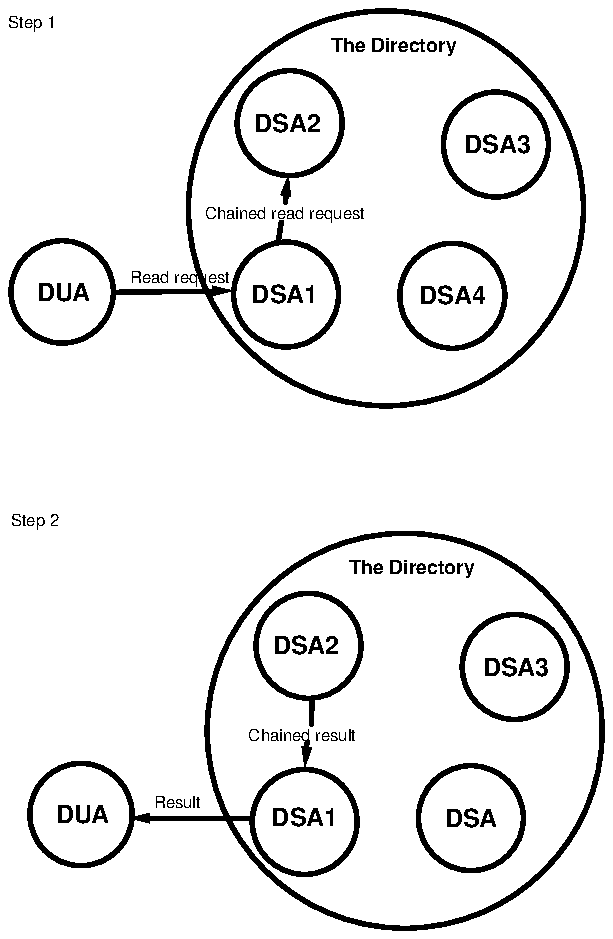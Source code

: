...\" @OSF_COPYRIGHT@
...\" COPYRIGHT NOTICE
...\" Copyright (c) 1990, 1991, 1992, 1993 Open Software Foundation, Inc.
...\" ALL RIGHTS RESERVED (DCE).  See the file named COPYRIGHT.DCE in the
...\" src directory for the full copyright text.
...\" 
...\" HISTORY
...\" $Log: fig1.17.pic,v $
...\" Revision 1.1.2.1  1994/08/04  21:01:39  hal
...\" 	Create DCE GDS Admin Gd & Ref from GDS parts of Adm Gd & Cmd Ref; fix log
...\" 	[1994/08/04  20:36:44  hal]
...\"
...\" Revision 1.1.2.5  1993/01/28  19:08:18  dbelch
...\" 	Embedding copyright notice
...\" 	[1993/01/28  18:35:23  dbelch]
...\" 
...\" Revision 1.1.2.4  1993/01/10  21:39:10  rnollman
...\" 	fixes after Dublin edit
...\" 	[1993/01/10  21:38:53  rnollman]
...\" 
...\" Revision 1.1.2.3  1992/11/19  21:52:55  rnollman
...\" 	update illustration
...\" 	[1992/11/19  21:52:20  rnollman]
...\" 
...\" Revision 1.1.2.2  1992/10/27  18:41:22  rnollman
...\" 	work in progress
...\" 	[1992/10/27  18:40:48  rnollman]
...\" 
...\" $EndLog$
.PS
scale = 160
"\fH\s6Step 2\s0\fP"  at 22, 327
"\fH\s6Step 1\s0\fP"  at 20, 725
.ps 40
circle radius 42 at 238, 85
.ps 10
"\f(HB\s9DSA1\s0\fP"  at 238, 87
.ps 40
line ->  from 240, 149 \
	to 238, 129 
.ps 10
"\fH\s6Result\s0\fP"  at 136, 101
.ps 40
line ->  from 87, 509 \
	to 180, 510 
line ->  from 194, 88 \
	to 98, 88 
line   from 244, 184 \
	to 243, 163 
.ps 10
"\fH\s6Chained result\s0\fP"  at 236, 155
"\fH\s6Chained read request\s0\fP"  at 222, 572
.ps 40
line   from 217, 549 \
	to 219, 565 
line ->  from 222, 581 \
	to 225, 602 
circle radius 42 at 241, 226
circle radius 42 at 406, 209
.ps 10
"\f(HB\s7The Directory\s0\fP"  at 324, 288
"\f(HB\s9DUA\s0\fP"  at 60, 89
.ps 40
circle radius 42 at 371, 88
circle radius 41 at 59, 91
circle radius 158 at 318, 158
circle radius 42 at 226, 644
circle radius 42 at 391, 627
.ps 10
"\f(HB\s7The Directory\s0\fP"  at 309, 706
"\f(HB\s9DUA\s0\fP"  at 45, 507
.ps 40
circle radius 42 at 356, 506
circle radius 41 at 44, 509
circle radius 42 at 223, 507
circle radius 158 at 303, 576
.ps 10
"\f(HB\s9DSA2\s0\fP"  at 224, 642
"\f(HB\s9DSA1\s0\fP"  at 222, 505
"\f(HB\s9DSA3\s0\fP"  at 392, 625
"\f(HB\s9DSA4\s0\fP"  at 356, 504
"\f(HB\s9DSA2\s0\fP"  at 239, 224
"\f(HB\s9DSA3\s0\fP"  at 407, 207
"\f(HB\s9DSA\s0\fP"  at 371, 86
"\fH\s6Read request\s0\fP"  at 138, 521
.PE
